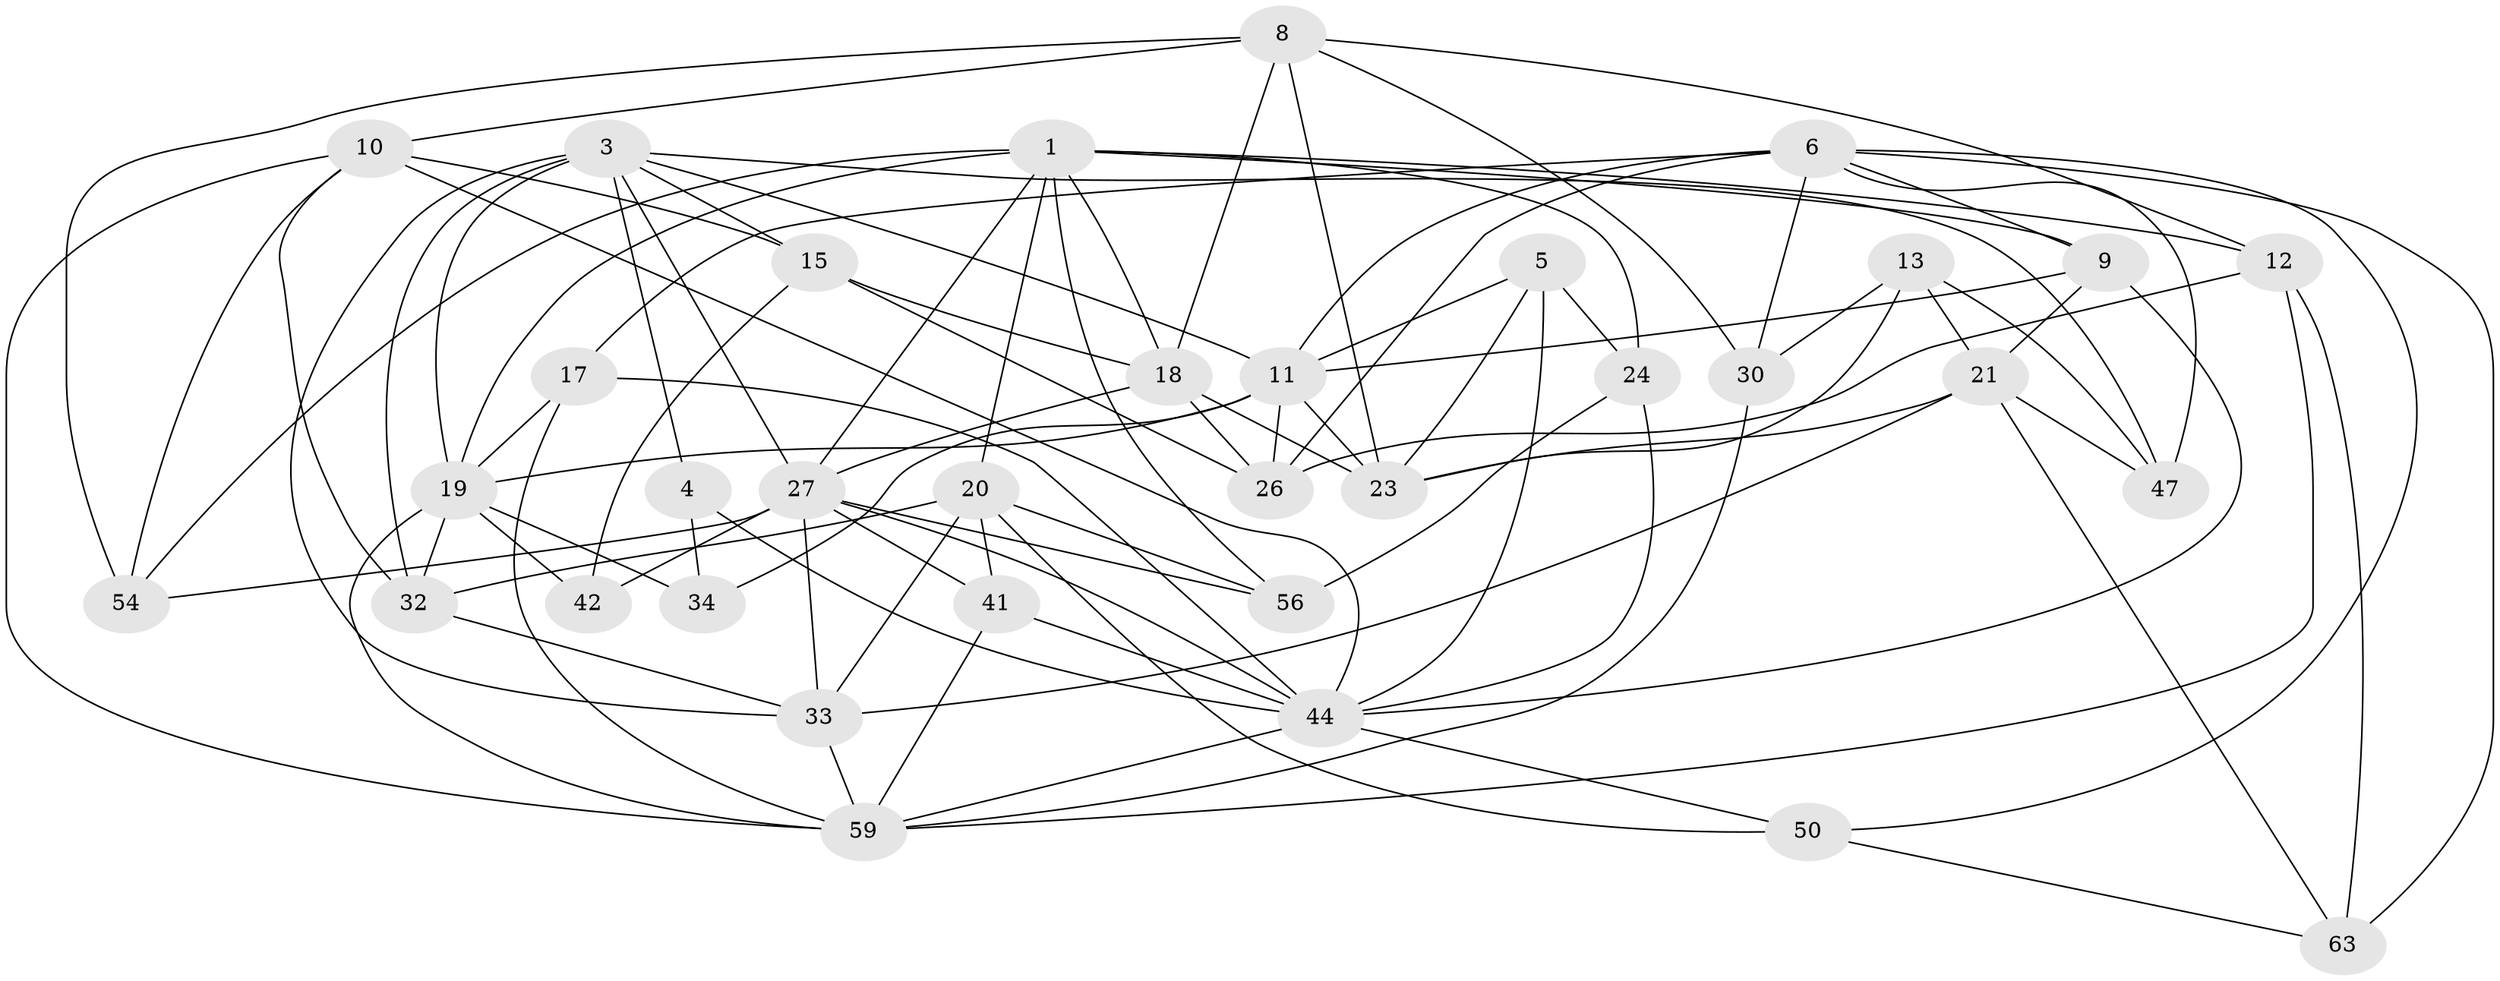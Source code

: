 // original degree distribution, {4: 1.0}
// Generated by graph-tools (version 1.1) at 2025/16/03/09/25 04:16:32]
// undirected, 34 vertices, 94 edges
graph export_dot {
graph [start="1"]
  node [color=gray90,style=filled];
  1 [super="+2"];
  3 [super="+7+55"];
  4;
  5;
  6 [super="+22"];
  8 [super="+36"];
  9 [super="+43"];
  10 [super="+40"];
  11 [super="+35+49"];
  12 [super="+69"];
  13;
  15 [super="+25"];
  17;
  18 [super="+29"];
  19 [super="+62+45+38"];
  20 [super="+31"];
  21 [super="+39"];
  23 [super="+61"];
  24;
  26 [super="+57"];
  27 [super="+28+48"];
  30;
  32 [super="+52"];
  33 [super="+37"];
  34;
  41;
  42;
  44 [super="+68+64+46"];
  47;
  50;
  54;
  56;
  59 [super="+60+67"];
  63;
  1 -- 12 [weight=2];
  1 -- 20;
  1 -- 19;
  1 -- 9;
  1 -- 18;
  1 -- 54;
  1 -- 24;
  1 -- 56;
  1 -- 27 [weight=3];
  3 -- 15;
  3 -- 11;
  3 -- 32;
  3 -- 27;
  3 -- 4;
  3 -- 47;
  3 -- 33;
  3 -- 19;
  4 -- 44 [weight=2];
  4 -- 34;
  5 -- 24;
  5 -- 44;
  5 -- 11;
  5 -- 23;
  6 -- 47;
  6 -- 9;
  6 -- 11;
  6 -- 17;
  6 -- 50;
  6 -- 30;
  6 -- 63;
  6 -- 26;
  8 -- 18;
  8 -- 23;
  8 -- 30;
  8 -- 10;
  8 -- 12;
  8 -- 54;
  9 -- 21;
  9 -- 44 [weight=2];
  9 -- 11;
  10 -- 32;
  10 -- 54;
  10 -- 15;
  10 -- 44;
  10 -- 59;
  11 -- 34;
  11 -- 26;
  11 -- 23;
  11 -- 19;
  12 -- 63;
  12 -- 26;
  12 -- 59;
  13 -- 47;
  13 -- 30;
  13 -- 21;
  13 -- 23;
  15 -- 26 [weight=2];
  15 -- 42;
  15 -- 18;
  17 -- 44;
  17 -- 59;
  17 -- 19;
  18 -- 26;
  18 -- 23;
  18 -- 27;
  19 -- 32 [weight=2];
  19 -- 34 [weight=2];
  19 -- 59;
  19 -- 42;
  20 -- 41;
  20 -- 50;
  20 -- 56;
  20 -- 32;
  20 -- 33;
  21 -- 33;
  21 -- 23;
  21 -- 63;
  21 -- 47;
  24 -- 56;
  24 -- 44;
  27 -- 41;
  27 -- 42 [weight=2];
  27 -- 54;
  27 -- 33;
  27 -- 56;
  27 -- 44;
  30 -- 59;
  32 -- 33;
  33 -- 59;
  41 -- 59;
  41 -- 44;
  44 -- 50;
  44 -- 59;
  50 -- 63;
}

